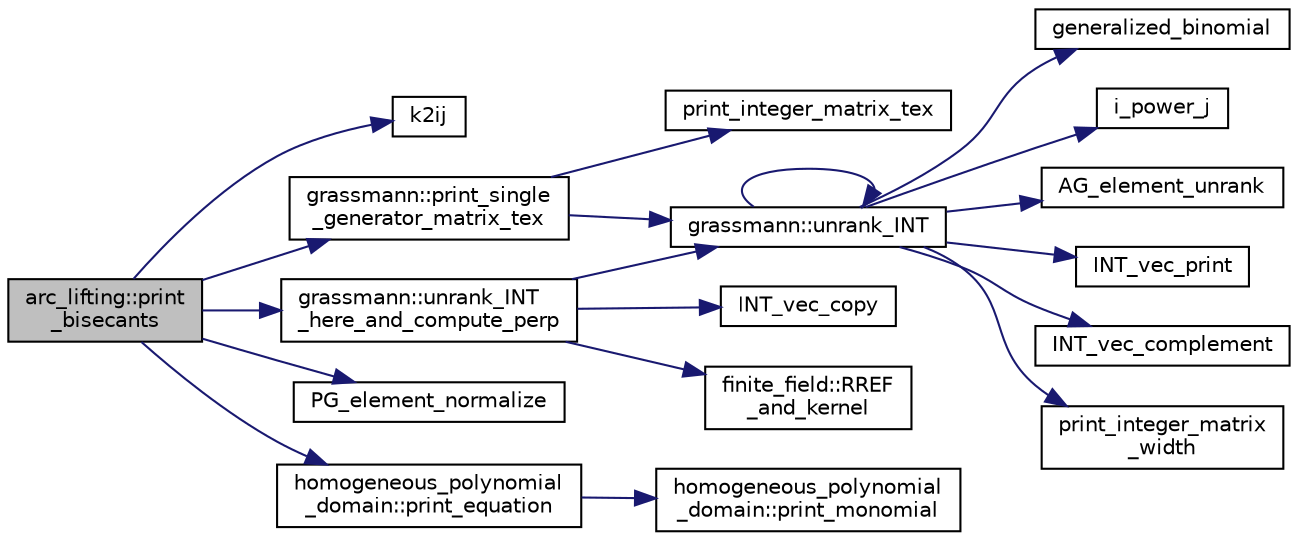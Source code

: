 digraph "arc_lifting::print_bisecants"
{
  edge [fontname="Helvetica",fontsize="10",labelfontname="Helvetica",labelfontsize="10"];
  node [fontname="Helvetica",fontsize="10",shape=record];
  rankdir="LR";
  Node1036 [label="arc_lifting::print\l_bisecants",height=0.2,width=0.4,color="black", fillcolor="grey75", style="filled", fontcolor="black"];
  Node1036 -> Node1037 [color="midnightblue",fontsize="10",style="solid",fontname="Helvetica"];
  Node1037 [label="k2ij",height=0.2,width=0.4,color="black", fillcolor="white", style="filled",URL="$df/dbf/sajeeb_8_c.html#a94379148acec1c2aeedad1903aa0756a"];
  Node1036 -> Node1038 [color="midnightblue",fontsize="10",style="solid",fontname="Helvetica"];
  Node1038 [label="grassmann::print_single\l_generator_matrix_tex",height=0.2,width=0.4,color="black", fillcolor="white", style="filled",URL="$df/d02/classgrassmann.html#aac233f873cf4090359aab75e9604a573"];
  Node1038 -> Node1039 [color="midnightblue",fontsize="10",style="solid",fontname="Helvetica"];
  Node1039 [label="grassmann::unrank_INT",height=0.2,width=0.4,color="black", fillcolor="white", style="filled",URL="$df/d02/classgrassmann.html#a32079405b95a6da2ba1420567d762d64"];
  Node1039 -> Node1040 [color="midnightblue",fontsize="10",style="solid",fontname="Helvetica"];
  Node1040 [label="generalized_binomial",height=0.2,width=0.4,color="black", fillcolor="white", style="filled",URL="$d2/d7c/combinatorics_8_c.html#a24762dc22e45175d18ec1ec1d2556ae8"];
  Node1039 -> Node1041 [color="midnightblue",fontsize="10",style="solid",fontname="Helvetica"];
  Node1041 [label="i_power_j",height=0.2,width=0.4,color="black", fillcolor="white", style="filled",URL="$de/dc5/algebra__and__number__theory_8h.html#a39b321523e8957d701618bb5cac542b5"];
  Node1039 -> Node1042 [color="midnightblue",fontsize="10",style="solid",fontname="Helvetica"];
  Node1042 [label="AG_element_unrank",height=0.2,width=0.4,color="black", fillcolor="white", style="filled",URL="$d4/d67/geometry_8h.html#a4a33b86c87b2879b97cfa1327abe2885"];
  Node1039 -> Node1043 [color="midnightblue",fontsize="10",style="solid",fontname="Helvetica"];
  Node1043 [label="INT_vec_print",height=0.2,width=0.4,color="black", fillcolor="white", style="filled",URL="$df/dbf/sajeeb_8_c.html#a79a5901af0b47dd0d694109543c027fe"];
  Node1039 -> Node1039 [color="midnightblue",fontsize="10",style="solid",fontname="Helvetica"];
  Node1039 -> Node1044 [color="midnightblue",fontsize="10",style="solid",fontname="Helvetica"];
  Node1044 [label="INT_vec_complement",height=0.2,width=0.4,color="black", fillcolor="white", style="filled",URL="$d5/db4/io__and__os_8h.html#a2a0a724647575fcd3090c763985eb81a"];
  Node1039 -> Node1045 [color="midnightblue",fontsize="10",style="solid",fontname="Helvetica"];
  Node1045 [label="print_integer_matrix\l_width",height=0.2,width=0.4,color="black", fillcolor="white", style="filled",URL="$d5/db4/io__and__os_8h.html#aa78f3e73fc2179251bd15adbcc31573f"];
  Node1038 -> Node1046 [color="midnightblue",fontsize="10",style="solid",fontname="Helvetica"];
  Node1046 [label="print_integer_matrix_tex",height=0.2,width=0.4,color="black", fillcolor="white", style="filled",URL="$d5/db4/io__and__os_8h.html#aef00fc6ceb34669a3d92944906509bd1"];
  Node1036 -> Node1047 [color="midnightblue",fontsize="10",style="solid",fontname="Helvetica"];
  Node1047 [label="grassmann::unrank_INT\l_here_and_compute_perp",height=0.2,width=0.4,color="black", fillcolor="white", style="filled",URL="$df/d02/classgrassmann.html#ab427dd9206f455a9e6abd6310cd007ed"];
  Node1047 -> Node1039 [color="midnightblue",fontsize="10",style="solid",fontname="Helvetica"];
  Node1047 -> Node1048 [color="midnightblue",fontsize="10",style="solid",fontname="Helvetica"];
  Node1048 [label="INT_vec_copy",height=0.2,width=0.4,color="black", fillcolor="white", style="filled",URL="$df/dbf/sajeeb_8_c.html#ac2d875e27e009af6ec04d17254d11075"];
  Node1047 -> Node1049 [color="midnightblue",fontsize="10",style="solid",fontname="Helvetica"];
  Node1049 [label="finite_field::RREF\l_and_kernel",height=0.2,width=0.4,color="black", fillcolor="white", style="filled",URL="$df/d5a/classfinite__field.html#afdf51a97d36ccddcf8f9f969c3a10ed8"];
  Node1036 -> Node1050 [color="midnightblue",fontsize="10",style="solid",fontname="Helvetica"];
  Node1050 [label="PG_element_normalize",height=0.2,width=0.4,color="black", fillcolor="white", style="filled",URL="$d4/d67/geometry_8h.html#a5a4c3c1158bad6bab0d786c616bd0996"];
  Node1036 -> Node1051 [color="midnightblue",fontsize="10",style="solid",fontname="Helvetica"];
  Node1051 [label="homogeneous_polynomial\l_domain::print_equation",height=0.2,width=0.4,color="black", fillcolor="white", style="filled",URL="$d2/da7/classhomogeneous__polynomial__domain.html#a39fe7da58a442801d7c8be1121a57bfe"];
  Node1051 -> Node1052 [color="midnightblue",fontsize="10",style="solid",fontname="Helvetica"];
  Node1052 [label="homogeneous_polynomial\l_domain::print_monomial",height=0.2,width=0.4,color="black", fillcolor="white", style="filled",URL="$d2/da7/classhomogeneous__polynomial__domain.html#aba45b13898b259a147e45bf92a622fd8"];
}
